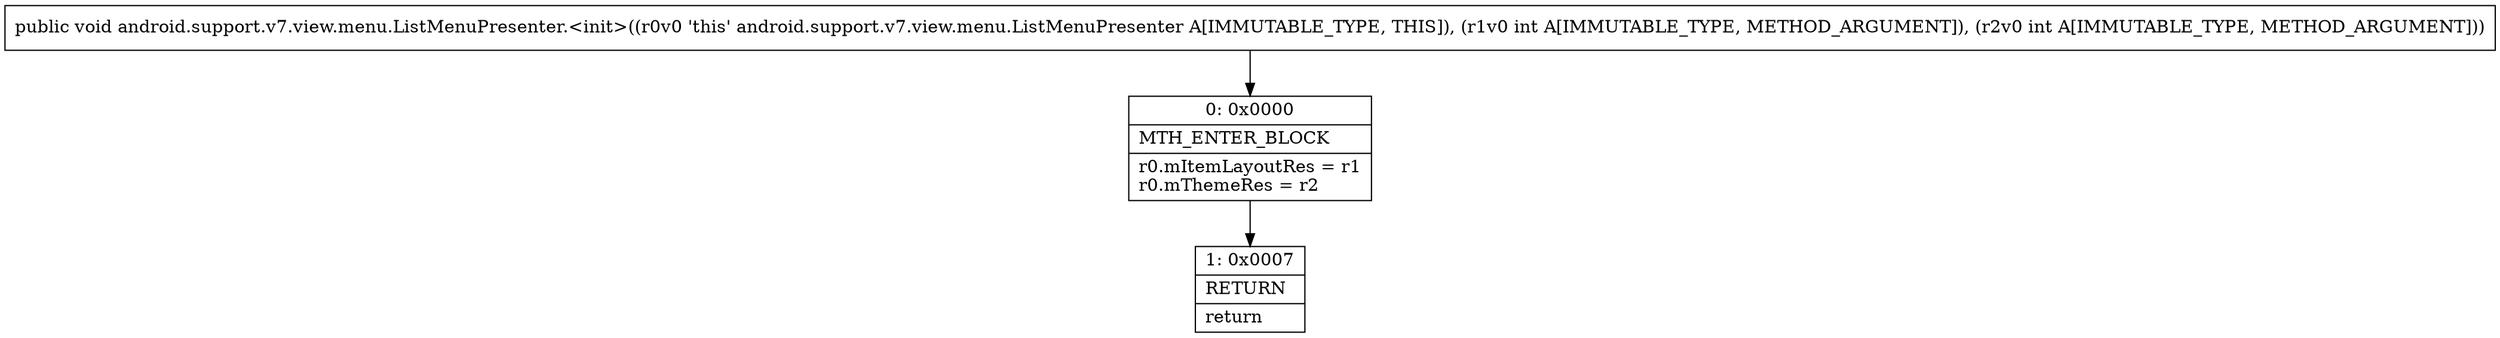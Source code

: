 digraph "CFG forandroid.support.v7.view.menu.ListMenuPresenter.\<init\>(II)V" {
Node_0 [shape=record,label="{0\:\ 0x0000|MTH_ENTER_BLOCK\l|r0.mItemLayoutRes = r1\lr0.mThemeRes = r2\l}"];
Node_1 [shape=record,label="{1\:\ 0x0007|RETURN\l|return\l}"];
MethodNode[shape=record,label="{public void android.support.v7.view.menu.ListMenuPresenter.\<init\>((r0v0 'this' android.support.v7.view.menu.ListMenuPresenter A[IMMUTABLE_TYPE, THIS]), (r1v0 int A[IMMUTABLE_TYPE, METHOD_ARGUMENT]), (r2v0 int A[IMMUTABLE_TYPE, METHOD_ARGUMENT])) }"];
MethodNode -> Node_0;
Node_0 -> Node_1;
}

